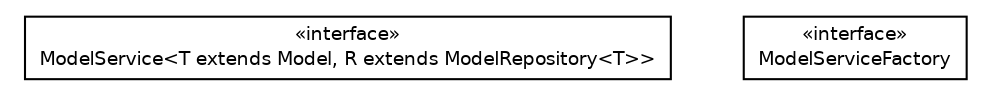 #!/usr/local/bin/dot
#
# Class diagram 
# Generated by UMLGraph version R5_6 (http://www.umlgraph.org/)
#

digraph G {
	edge [fontname="Helvetica",fontsize=10,labelfontname="Helvetica",labelfontsize=10];
	node [fontname="Helvetica",fontsize=10,shape=plaintext];
	nodesep=0.25;
	ranksep=0.5;
	// net.ljcomputing.service.ModelService<T extends net.ljcomputing.model.Model, R extends net.ljcomputing.repository.impl.ModelRepository<T>>
	c10 [label=<<table title="net.ljcomputing.service.ModelService" border="0" cellborder="1" cellspacing="0" cellpadding="2" port="p" href="./ModelService.html">
		<tr><td><table border="0" cellspacing="0" cellpadding="1">
<tr><td align="center" balign="center"> &#171;interface&#187; </td></tr>
<tr><td align="center" balign="center"> ModelService&lt;T extends Model, R extends ModelRepository&lt;T&gt;&gt; </td></tr>
		</table></td></tr>
		</table>>, URL="./ModelService.html", fontname="Helvetica", fontcolor="black", fontsize=9.0];
	// net.ljcomputing.service.ModelServiceFactory
	c11 [label=<<table title="net.ljcomputing.service.ModelServiceFactory" border="0" cellborder="1" cellspacing="0" cellpadding="2" port="p" href="./ModelServiceFactory.html">
		<tr><td><table border="0" cellspacing="0" cellpadding="1">
<tr><td align="center" balign="center"> &#171;interface&#187; </td></tr>
<tr><td align="center" balign="center"> ModelServiceFactory </td></tr>
		</table></td></tr>
		</table>>, URL="./ModelServiceFactory.html", fontname="Helvetica", fontcolor="black", fontsize=9.0];
}

